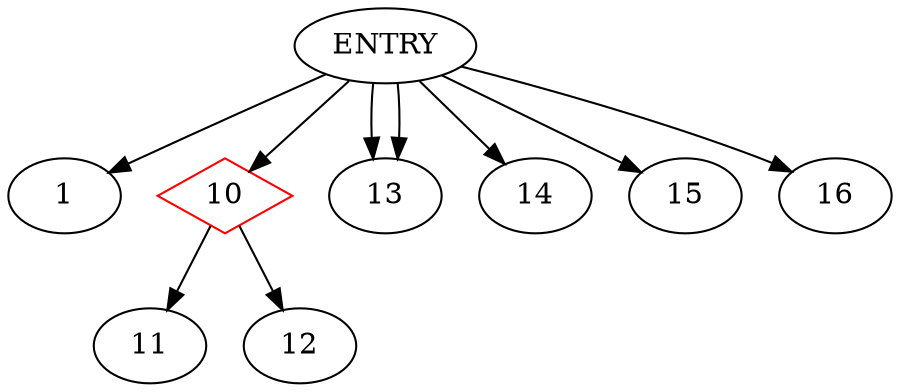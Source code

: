 digraph CDG {
ENTRY -> 1
10 [shape=diamond, color=red]
ENTRY -> 10
10-> 11
10-> 12
ENTRY -> 13
ENTRY -> 13
ENTRY -> 14
ENTRY -> 15
ENTRY -> 16
}

